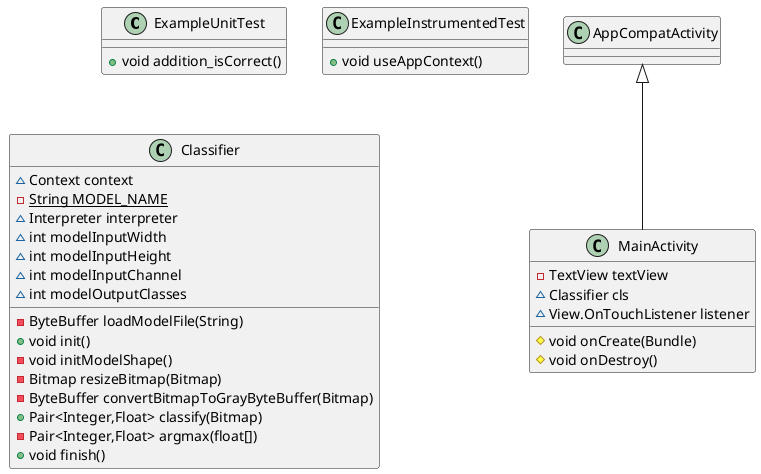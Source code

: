 @startuml
class ExampleUnitTest {
+ void addition_isCorrect()
}
class ExampleInstrumentedTest {
+ void useAppContext()
}
class MainActivity {
- TextView textView
~ Classifier cls
~ View.OnTouchListener listener
# void onCreate(Bundle)
# void onDestroy()
}
class Classifier {
~ Context context
- {static} String MODEL_NAME
~ Interpreter interpreter
~ int modelInputWidth
~ int modelInputHeight
~ int modelInputChannel
~ int modelOutputClasses
- ByteBuffer loadModelFile(String)
+ void init()
- void initModelShape()
- Bitmap resizeBitmap(Bitmap)
- ByteBuffer convertBitmapToGrayByteBuffer(Bitmap)
+ Pair<Integer,Float> classify(Bitmap)
- Pair<Integer,Float> argmax(float[])
+ void finish()
}


AppCompatActivity <|-- MainActivity
@enduml